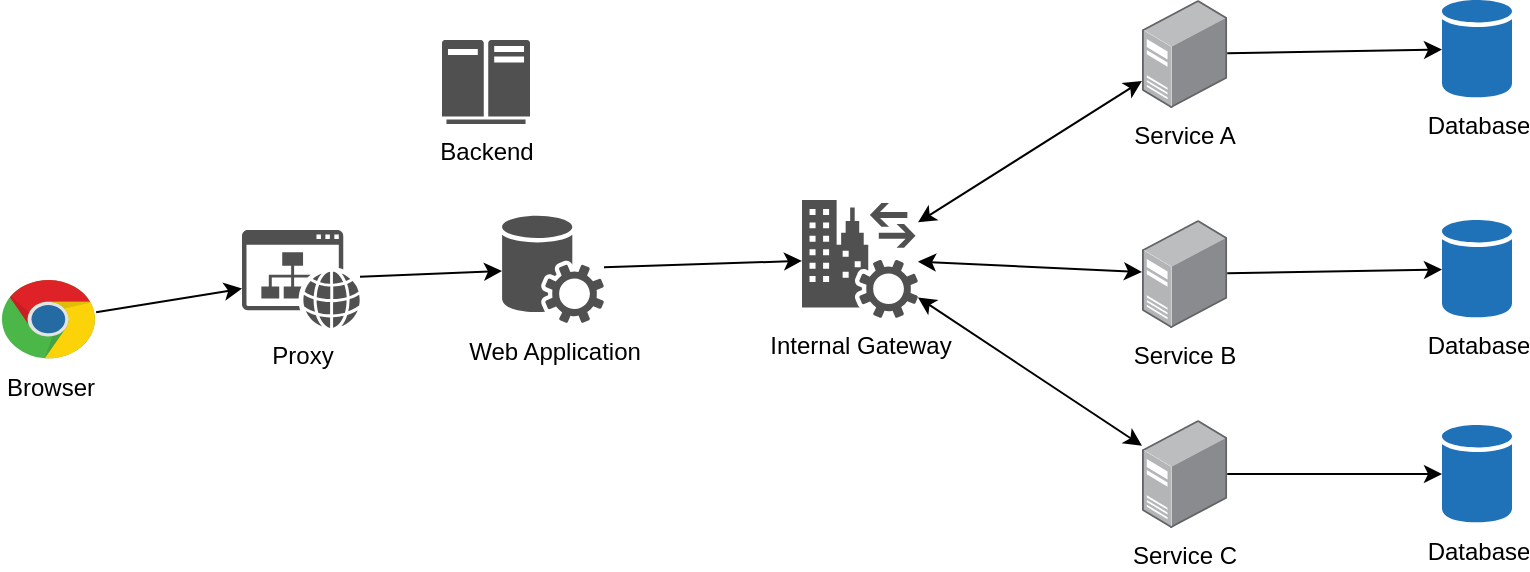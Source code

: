 <mxfile version="21.2.9" type="github">
  <diagram name="Page-1" id="Z5NTuOo_OOqR7QErY2SP">
    <mxGraphModel dx="1900" dy="573" grid="1" gridSize="10" guides="1" tooltips="1" connect="1" arrows="1" fold="1" page="1" pageScale="1" pageWidth="850" pageHeight="1100" math="0" shadow="0">
      <root>
        <mxCell id="0" />
        <mxCell id="1" parent="0" />
        <mxCell id="LTZY1Pz6p3GT8TLRaCfc-1" value="Service A" style="image;points=[];aspect=fixed;html=1;align=center;shadow=0;dashed=0;image=img/lib/allied_telesis/computer_and_terminals/Server_Desktop.svg;" vertex="1" parent="1">
          <mxGeometry x="410" y="120" width="42.6" height="54" as="geometry" />
        </mxCell>
        <mxCell id="LTZY1Pz6p3GT8TLRaCfc-2" value="Service B" style="image;points=[];aspect=fixed;html=1;align=center;shadow=0;dashed=0;image=img/lib/allied_telesis/computer_and_terminals/Server_Desktop.svg;" vertex="1" parent="1">
          <mxGeometry x="410" y="230" width="42.6" height="54" as="geometry" />
        </mxCell>
        <mxCell id="LTZY1Pz6p3GT8TLRaCfc-3" value="Service C" style="image;points=[];aspect=fixed;html=1;align=center;shadow=0;dashed=0;image=img/lib/allied_telesis/computer_and_terminals/Server_Desktop.svg;" vertex="1" parent="1">
          <mxGeometry x="410" y="330" width="42.6" height="54" as="geometry" />
        </mxCell>
        <mxCell id="LTZY1Pz6p3GT8TLRaCfc-4" value="Database" style="sketch=0;shadow=0;dashed=0;html=1;strokeColor=none;labelPosition=center;verticalLabelPosition=bottom;verticalAlign=top;outlineConnect=0;align=center;shape=mxgraph.office.databases.database;fillColor=#2072B8;" vertex="1" parent="1">
          <mxGeometry x="560" y="120" width="35" height="49" as="geometry" />
        </mxCell>
        <mxCell id="LTZY1Pz6p3GT8TLRaCfc-6" value="" style="endArrow=classic;html=1;rounded=0;" edge="1" parent="1" source="LTZY1Pz6p3GT8TLRaCfc-1" target="LTZY1Pz6p3GT8TLRaCfc-4">
          <mxGeometry width="50" height="50" relative="1" as="geometry">
            <mxPoint x="460" y="150" as="sourcePoint" />
            <mxPoint x="510" y="100" as="targetPoint" />
          </mxGeometry>
        </mxCell>
        <mxCell id="LTZY1Pz6p3GT8TLRaCfc-7" value="Database" style="sketch=0;shadow=0;dashed=0;html=1;strokeColor=none;labelPosition=center;verticalLabelPosition=bottom;verticalAlign=top;outlineConnect=0;align=center;shape=mxgraph.office.databases.database;fillColor=#2072B8;" vertex="1" parent="1">
          <mxGeometry x="560" y="230" width="35" height="49" as="geometry" />
        </mxCell>
        <mxCell id="LTZY1Pz6p3GT8TLRaCfc-8" value="Database" style="sketch=0;shadow=0;dashed=0;html=1;strokeColor=none;labelPosition=center;verticalLabelPosition=bottom;verticalAlign=top;outlineConnect=0;align=center;shape=mxgraph.office.databases.database;fillColor=#2072B8;" vertex="1" parent="1">
          <mxGeometry x="560" y="332.5" width="35" height="49" as="geometry" />
        </mxCell>
        <mxCell id="LTZY1Pz6p3GT8TLRaCfc-10" value="" style="endArrow=classic;html=1;rounded=0;" edge="1" parent="1" source="LTZY1Pz6p3GT8TLRaCfc-2" target="LTZY1Pz6p3GT8TLRaCfc-7">
          <mxGeometry width="50" height="50" relative="1" as="geometry">
            <mxPoint x="450" y="250" as="sourcePoint" />
            <mxPoint x="500" y="200" as="targetPoint" />
          </mxGeometry>
        </mxCell>
        <mxCell id="LTZY1Pz6p3GT8TLRaCfc-11" value="" style="endArrow=classic;html=1;rounded=0;" edge="1" parent="1" source="LTZY1Pz6p3GT8TLRaCfc-3" target="LTZY1Pz6p3GT8TLRaCfc-8">
          <mxGeometry width="50" height="50" relative="1" as="geometry">
            <mxPoint x="440" y="360" as="sourcePoint" />
            <mxPoint x="490" y="310" as="targetPoint" />
          </mxGeometry>
        </mxCell>
        <mxCell id="LTZY1Pz6p3GT8TLRaCfc-12" value="Internal Gateway" style="sketch=0;pointerEvents=1;shadow=0;dashed=0;html=1;strokeColor=none;fillColor=#505050;labelPosition=center;verticalLabelPosition=bottom;verticalAlign=top;outlineConnect=0;align=center;shape=mxgraph.office.services.federation_service;" vertex="1" parent="1">
          <mxGeometry x="240" y="220" width="58" height="59" as="geometry" />
        </mxCell>
        <mxCell id="LTZY1Pz6p3GT8TLRaCfc-13" value="" style="endArrow=classic;startArrow=classic;html=1;rounded=0;" edge="1" parent="1" source="LTZY1Pz6p3GT8TLRaCfc-12" target="LTZY1Pz6p3GT8TLRaCfc-1">
          <mxGeometry width="50" height="50" relative="1" as="geometry">
            <mxPoint x="300" y="230" as="sourcePoint" />
            <mxPoint x="350" y="180" as="targetPoint" />
          </mxGeometry>
        </mxCell>
        <mxCell id="LTZY1Pz6p3GT8TLRaCfc-14" value="" style="endArrow=classic;startArrow=classic;html=1;rounded=0;" edge="1" parent="1" source="LTZY1Pz6p3GT8TLRaCfc-12" target="LTZY1Pz6p3GT8TLRaCfc-2">
          <mxGeometry width="50" height="50" relative="1" as="geometry">
            <mxPoint x="300" y="270" as="sourcePoint" />
            <mxPoint x="350" y="220" as="targetPoint" />
          </mxGeometry>
        </mxCell>
        <mxCell id="LTZY1Pz6p3GT8TLRaCfc-15" value="" style="endArrow=classic;startArrow=classic;html=1;rounded=0;" edge="1" parent="1" source="LTZY1Pz6p3GT8TLRaCfc-12" target="LTZY1Pz6p3GT8TLRaCfc-3">
          <mxGeometry width="50" height="50" relative="1" as="geometry">
            <mxPoint x="280" y="310" as="sourcePoint" />
            <mxPoint x="330" y="260" as="targetPoint" />
          </mxGeometry>
        </mxCell>
        <mxCell id="LTZY1Pz6p3GT8TLRaCfc-16" value="Web Application" style="sketch=0;pointerEvents=1;shadow=0;dashed=0;html=1;strokeColor=none;fillColor=#505050;labelPosition=center;verticalLabelPosition=bottom;verticalAlign=top;outlineConnect=0;align=center;shape=mxgraph.office.services.central_management_service;" vertex="1" parent="1">
          <mxGeometry x="90" y="227.5" width="51" height="54" as="geometry" />
        </mxCell>
        <mxCell id="LTZY1Pz6p3GT8TLRaCfc-17" value="Browser" style="dashed=0;outlineConnect=0;html=1;align=center;labelPosition=center;verticalLabelPosition=bottom;verticalAlign=top;shape=mxgraph.weblogos.chrome" vertex="1" parent="1">
          <mxGeometry x="-160" y="260" width="47.06" height="40" as="geometry" />
        </mxCell>
        <mxCell id="LTZY1Pz6p3GT8TLRaCfc-18" value="" style="endArrow=classic;html=1;rounded=0;" edge="1" parent="1" source="LTZY1Pz6p3GT8TLRaCfc-17" target="LTZY1Pz6p3GT8TLRaCfc-19">
          <mxGeometry width="50" height="50" relative="1" as="geometry">
            <mxPoint x="-120" y="260" as="sourcePoint" />
            <mxPoint x="-40" y="280" as="targetPoint" />
          </mxGeometry>
        </mxCell>
        <mxCell id="LTZY1Pz6p3GT8TLRaCfc-19" value="Proxy" style="sketch=0;pointerEvents=1;shadow=0;dashed=0;html=1;strokeColor=none;fillColor=#505050;labelPosition=center;verticalLabelPosition=bottom;verticalAlign=top;outlineConnect=0;align=center;shape=mxgraph.office.sites.website;" vertex="1" parent="1">
          <mxGeometry x="-40" y="235" width="59" height="49" as="geometry" />
        </mxCell>
        <mxCell id="LTZY1Pz6p3GT8TLRaCfc-20" value="" style="endArrow=classic;html=1;rounded=0;" edge="1" parent="1" source="LTZY1Pz6p3GT8TLRaCfc-19" target="LTZY1Pz6p3GT8TLRaCfc-16">
          <mxGeometry width="50" height="50" relative="1" as="geometry">
            <mxPoint x="20" y="310" as="sourcePoint" />
            <mxPoint x="70" y="260" as="targetPoint" />
          </mxGeometry>
        </mxCell>
        <mxCell id="LTZY1Pz6p3GT8TLRaCfc-21" value="" style="endArrow=classic;html=1;rounded=0;" edge="1" parent="1" source="LTZY1Pz6p3GT8TLRaCfc-16" target="LTZY1Pz6p3GT8TLRaCfc-12">
          <mxGeometry width="50" height="50" relative="1" as="geometry">
            <mxPoint x="130" y="260" as="sourcePoint" />
            <mxPoint x="180" y="210" as="targetPoint" />
          </mxGeometry>
        </mxCell>
        <mxCell id="LTZY1Pz6p3GT8TLRaCfc-22" value="Backend" style="sketch=0;pointerEvents=1;shadow=0;dashed=0;html=1;strokeColor=none;fillColor=#505050;labelPosition=center;verticalLabelPosition=bottom;verticalAlign=top;outlineConnect=0;align=center;shape=mxgraph.office.servers.mainframe_host;" vertex="1" parent="1">
          <mxGeometry x="60" y="140" width="44" height="42" as="geometry" />
        </mxCell>
      </root>
    </mxGraphModel>
  </diagram>
</mxfile>
